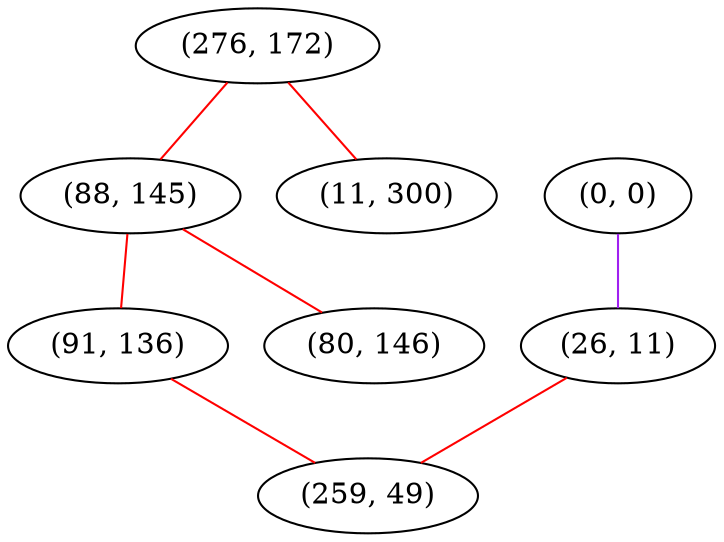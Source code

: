 graph "" {
"(276, 172)";
"(88, 145)";
"(0, 0)";
"(26, 11)";
"(91, 136)";
"(259, 49)";
"(11, 300)";
"(80, 146)";
"(276, 172)" -- "(88, 145)"  [color=red, key=0, weight=1];
"(276, 172)" -- "(11, 300)"  [color=red, key=0, weight=1];
"(88, 145)" -- "(91, 136)"  [color=red, key=0, weight=1];
"(88, 145)" -- "(80, 146)"  [color=red, key=0, weight=1];
"(0, 0)" -- "(26, 11)"  [color=purple, key=0, weight=4];
"(26, 11)" -- "(259, 49)"  [color=red, key=0, weight=1];
"(91, 136)" -- "(259, 49)"  [color=red, key=0, weight=1];
}
